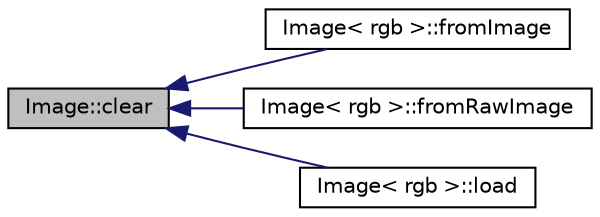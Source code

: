 digraph "Image::clear"
{
 // INTERACTIVE_SVG=YES
  edge [fontname="Helvetica",fontsize="10",labelfontname="Helvetica",labelfontsize="10"];
  node [fontname="Helvetica",fontsize="10",shape=record];
  rankdir="LR";
  Node1 [label="Image::clear",height=0.2,width=0.4,color="black", fillcolor="grey75", style="filled", fontcolor="black"];
  Node1 -> Node2 [dir="back",color="midnightblue",fontsize="10",style="solid",fontname="Helvetica"];
  Node2 [label="Image\< rgb \>::fromImage",height=0.2,width=0.4,color="black", fillcolor="white", style="filled",URL="$de/d73/class_image.html#a62fd40ab6d35a0ca3ef735347839ad4b"];
  Node1 -> Node3 [dir="back",color="midnightblue",fontsize="10",style="solid",fontname="Helvetica"];
  Node3 [label="Image\< rgb \>::fromRawImage",height=0.2,width=0.4,color="black", fillcolor="white", style="filled",URL="$de/d73/class_image.html#a5ea65b6dd6233a50b264e0f72f1b5c57"];
  Node1 -> Node4 [dir="back",color="midnightblue",fontsize="10",style="solid",fontname="Helvetica"];
  Node4 [label="Image\< rgb \>::load",height=0.2,width=0.4,color="black", fillcolor="white", style="filled",URL="$de/d73/class_image.html#a5453c2d21bf333018fa5e371669903d0"];
}
